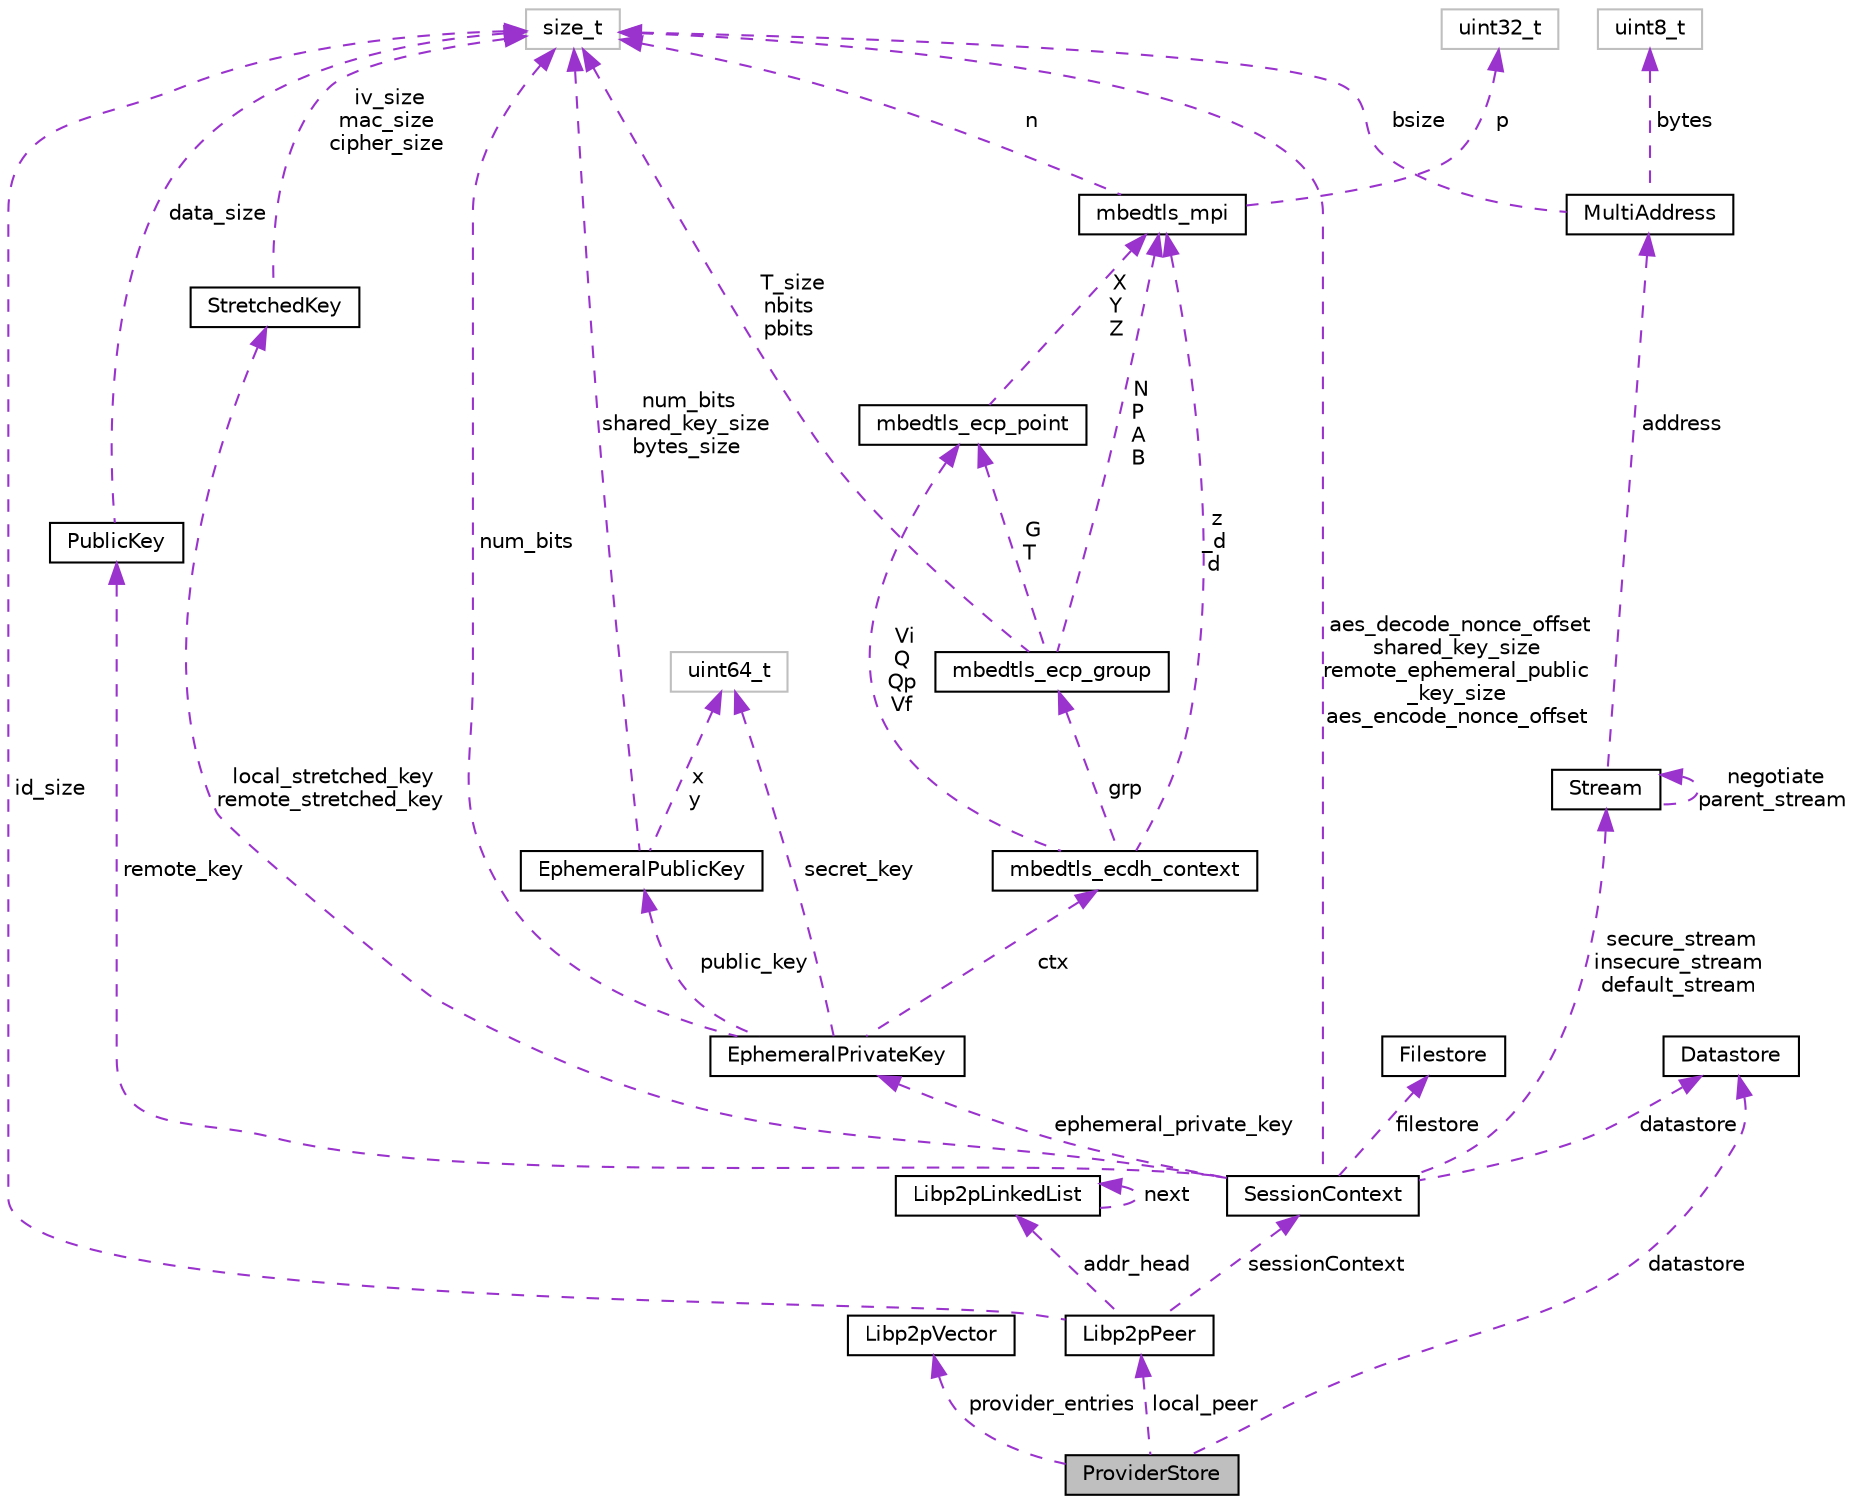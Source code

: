 digraph "ProviderStore"
{
  edge [fontname="Helvetica",fontsize="10",labelfontname="Helvetica",labelfontsize="10"];
  node [fontname="Helvetica",fontsize="10",shape=record];
  Node1 [label="ProviderStore",height=0.2,width=0.4,color="black", fillcolor="grey75", style="filled", fontcolor="black"];
  Node2 -> Node1 [dir="back",color="darkorchid3",fontsize="10",style="dashed",label=" provider_entries" ,fontname="Helvetica"];
  Node2 [label="Libp2pVector",height=0.2,width=0.4,color="black", fillcolor="white", style="filled",URL="$struct_libp2p_vector.html"];
  Node3 -> Node1 [dir="back",color="darkorchid3",fontsize="10",style="dashed",label=" local_peer" ,fontname="Helvetica"];
  Node3 [label="Libp2pPeer",height=0.2,width=0.4,color="black", fillcolor="white", style="filled",URL="$struct_libp2p_peer.html"];
  Node4 -> Node3 [dir="back",color="darkorchid3",fontsize="10",style="dashed",label=" sessionContext" ,fontname="Helvetica"];
  Node4 [label="SessionContext",height=0.2,width=0.4,color="black", fillcolor="white", style="filled",URL="$struct_session_context.html"];
  Node5 -> Node4 [dir="back",color="darkorchid3",fontsize="10",style="dashed",label=" ephemeral_private_key" ,fontname="Helvetica"];
  Node5 [label="EphemeralPrivateKey",height=0.2,width=0.4,color="black", fillcolor="white", style="filled",URL="$struct_ephemeral_private_key.html"];
  Node6 -> Node5 [dir="back",color="darkorchid3",fontsize="10",style="dashed",label=" secret_key" ,fontname="Helvetica"];
  Node6 [label="uint64_t",height=0.2,width=0.4,color="grey75", fillcolor="white", style="filled"];
  Node7 -> Node5 [dir="back",color="darkorchid3",fontsize="10",style="dashed",label=" public_key" ,fontname="Helvetica"];
  Node7 [label="EphemeralPublicKey",height=0.2,width=0.4,color="black", fillcolor="white", style="filled",URL="$struct_ephemeral_public_key.html"];
  Node6 -> Node7 [dir="back",color="darkorchid3",fontsize="10",style="dashed",label=" x\ny" ,fontname="Helvetica"];
  Node8 -> Node7 [dir="back",color="darkorchid3",fontsize="10",style="dashed",label=" num_bits\nshared_key_size\nbytes_size" ,fontname="Helvetica"];
  Node8 [label="size_t",height=0.2,width=0.4,color="grey75", fillcolor="white", style="filled"];
  Node8 -> Node5 [dir="back",color="darkorchid3",fontsize="10",style="dashed",label=" num_bits" ,fontname="Helvetica"];
  Node9 -> Node5 [dir="back",color="darkorchid3",fontsize="10",style="dashed",label=" ctx" ,fontname="Helvetica"];
  Node9 [label="mbedtls_ecdh_context",height=0.2,width=0.4,color="black", fillcolor="white", style="filled",URL="$structmbedtls__ecdh__context.html",tooltip="ECDH context structure. "];
  Node10 -> Node9 [dir="back",color="darkorchid3",fontsize="10",style="dashed",label=" grp" ,fontname="Helvetica"];
  Node10 [label="mbedtls_ecp_group",height=0.2,width=0.4,color="black", fillcolor="white", style="filled",URL="$structmbedtls__ecp__group.html",tooltip="ECP group structure. "];
  Node8 -> Node10 [dir="back",color="darkorchid3",fontsize="10",style="dashed",label=" T_size\nnbits\npbits" ,fontname="Helvetica"];
  Node11 -> Node10 [dir="back",color="darkorchid3",fontsize="10",style="dashed",label=" G\nT" ,fontname="Helvetica"];
  Node11 [label="mbedtls_ecp_point",height=0.2,width=0.4,color="black", fillcolor="white", style="filled",URL="$structmbedtls__ecp__point.html",tooltip="ECP point structure (jacobian coordinates) "];
  Node12 -> Node11 [dir="back",color="darkorchid3",fontsize="10",style="dashed",label=" X\nY\nZ" ,fontname="Helvetica"];
  Node12 [label="mbedtls_mpi",height=0.2,width=0.4,color="black", fillcolor="white", style="filled",URL="$structmbedtls__mpi.html",tooltip="MPI structure. "];
  Node13 -> Node12 [dir="back",color="darkorchid3",fontsize="10",style="dashed",label=" p" ,fontname="Helvetica"];
  Node13 [label="uint32_t",height=0.2,width=0.4,color="grey75", fillcolor="white", style="filled"];
  Node8 -> Node12 [dir="back",color="darkorchid3",fontsize="10",style="dashed",label=" n" ,fontname="Helvetica"];
  Node12 -> Node10 [dir="back",color="darkorchid3",fontsize="10",style="dashed",label=" N\nP\nA\nB" ,fontname="Helvetica"];
  Node11 -> Node9 [dir="back",color="darkorchid3",fontsize="10",style="dashed",label=" Vi\nQ\nQp\nVf" ,fontname="Helvetica"];
  Node12 -> Node9 [dir="back",color="darkorchid3",fontsize="10",style="dashed",label=" z\n_d\nd" ,fontname="Helvetica"];
  Node14 -> Node4 [dir="back",color="darkorchid3",fontsize="10",style="dashed",label=" local_stretched_key\nremote_stretched_key" ,fontname="Helvetica"];
  Node14 [label="StretchedKey",height=0.2,width=0.4,color="black", fillcolor="white", style="filled",URL="$struct_stretched_key.html"];
  Node8 -> Node14 [dir="back",color="darkorchid3",fontsize="10",style="dashed",label=" iv_size\nmac_size\ncipher_size" ,fontname="Helvetica"];
  Node15 -> Node4 [dir="back",color="darkorchid3",fontsize="10",style="dashed",label=" remote_key" ,fontname="Helvetica"];
  Node15 [label="PublicKey",height=0.2,width=0.4,color="black", fillcolor="white", style="filled",URL="$struct_public_key.html"];
  Node8 -> Node15 [dir="back",color="darkorchid3",fontsize="10",style="dashed",label=" data_size" ,fontname="Helvetica"];
  Node16 -> Node4 [dir="back",color="darkorchid3",fontsize="10",style="dashed",label=" filestore" ,fontname="Helvetica"];
  Node16 [label="Filestore",height=0.2,width=0.4,color="black", fillcolor="white", style="filled",URL="$struct_filestore.html"];
  Node8 -> Node4 [dir="back",color="darkorchid3",fontsize="10",style="dashed",label=" aes_decode_nonce_offset\nshared_key_size\nremote_ephemeral_public\l_key_size\naes_encode_nonce_offset" ,fontname="Helvetica"];
  Node17 -> Node4 [dir="back",color="darkorchid3",fontsize="10",style="dashed",label=" datastore" ,fontname="Helvetica"];
  Node17 [label="Datastore",height=0.2,width=0.4,color="black", fillcolor="white", style="filled",URL="$struct_datastore.html"];
  Node18 -> Node4 [dir="back",color="darkorchid3",fontsize="10",style="dashed",label=" secure_stream\ninsecure_stream\ndefault_stream" ,fontname="Helvetica"];
  Node18 [label="Stream",height=0.2,width=0.4,color="black", fillcolor="white", style="filled",URL="$struct_stream.html"];
  Node19 -> Node18 [dir="back",color="darkorchid3",fontsize="10",style="dashed",label=" address" ,fontname="Helvetica"];
  Node19 [label="MultiAddress",height=0.2,width=0.4,color="black", fillcolor="white", style="filled",URL="$struct_multi_address.html"];
  Node20 -> Node19 [dir="back",color="darkorchid3",fontsize="10",style="dashed",label=" bytes" ,fontname="Helvetica"];
  Node20 [label="uint8_t",height=0.2,width=0.4,color="grey75", fillcolor="white", style="filled"];
  Node8 -> Node19 [dir="back",color="darkorchid3",fontsize="10",style="dashed",label=" bsize" ,fontname="Helvetica"];
  Node18 -> Node18 [dir="back",color="darkorchid3",fontsize="10",style="dashed",label=" negotiate\nparent_stream" ,fontname="Helvetica"];
  Node21 -> Node3 [dir="back",color="darkorchid3",fontsize="10",style="dashed",label=" addr_head" ,fontname="Helvetica"];
  Node21 [label="Libp2pLinkedList",height=0.2,width=0.4,color="black", fillcolor="white", style="filled",URL="$struct_libp2p_linked_list.html"];
  Node21 -> Node21 [dir="back",color="darkorchid3",fontsize="10",style="dashed",label=" next" ,fontname="Helvetica"];
  Node8 -> Node3 [dir="back",color="darkorchid3",fontsize="10",style="dashed",label=" id_size" ,fontname="Helvetica"];
  Node17 -> Node1 [dir="back",color="darkorchid3",fontsize="10",style="dashed",label=" datastore" ,fontname="Helvetica"];
}
